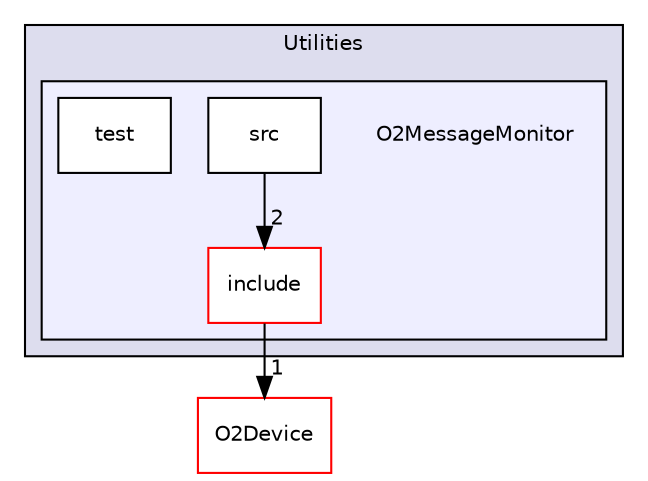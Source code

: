 digraph "/home/travis/build/AliceO2Group/AliceO2/Utilities/O2MessageMonitor" {
  bgcolor=transparent;
  compound=true
  node [ fontsize="10", fontname="Helvetica"];
  edge [ labelfontsize="10", labelfontname="Helvetica"];
  subgraph clusterdir_b05a5fa85f84bfc9013183c9d87f9a36 {
    graph [ bgcolor="#ddddee", pencolor="black", label="Utilities" fontname="Helvetica", fontsize="10", URL="dir_b05a5fa85f84bfc9013183c9d87f9a36.html"]
  subgraph clusterdir_128e7457a060fa7b176dc57431c84710 {
    graph [ bgcolor="#eeeeff", pencolor="black", label="" URL="dir_128e7457a060fa7b176dc57431c84710.html"];
    dir_128e7457a060fa7b176dc57431c84710 [shape=plaintext label="O2MessageMonitor"];
    dir_6b56571caff32114415aa1746cf6f43a [shape=box label="include" color="red" fillcolor="white" style="filled" URL="dir_6b56571caff32114415aa1746cf6f43a.html"];
    dir_5aa211bafa98207a931e71be79ca65b9 [shape=box label="src" color="black" fillcolor="white" style="filled" URL="dir_5aa211bafa98207a931e71be79ca65b9.html"];
    dir_0a7d6a57cc7fa89ec1cb2dd821a36a39 [shape=box label="test" color="black" fillcolor="white" style="filled" URL="dir_0a7d6a57cc7fa89ec1cb2dd821a36a39.html"];
  }
  }
  dir_f35ccb320b67f1c85d228c773db13bda [shape=box label="O2Device" color="red" URL="dir_f35ccb320b67f1c85d228c773db13bda.html"];
  dir_6b56571caff32114415aa1746cf6f43a->dir_f35ccb320b67f1c85d228c773db13bda [headlabel="1", labeldistance=1.5 headhref="dir_000418_000412.html"];
  dir_5aa211bafa98207a931e71be79ca65b9->dir_6b56571caff32114415aa1746cf6f43a [headlabel="2", labeldistance=1.5 headhref="dir_000420_000418.html"];
}
